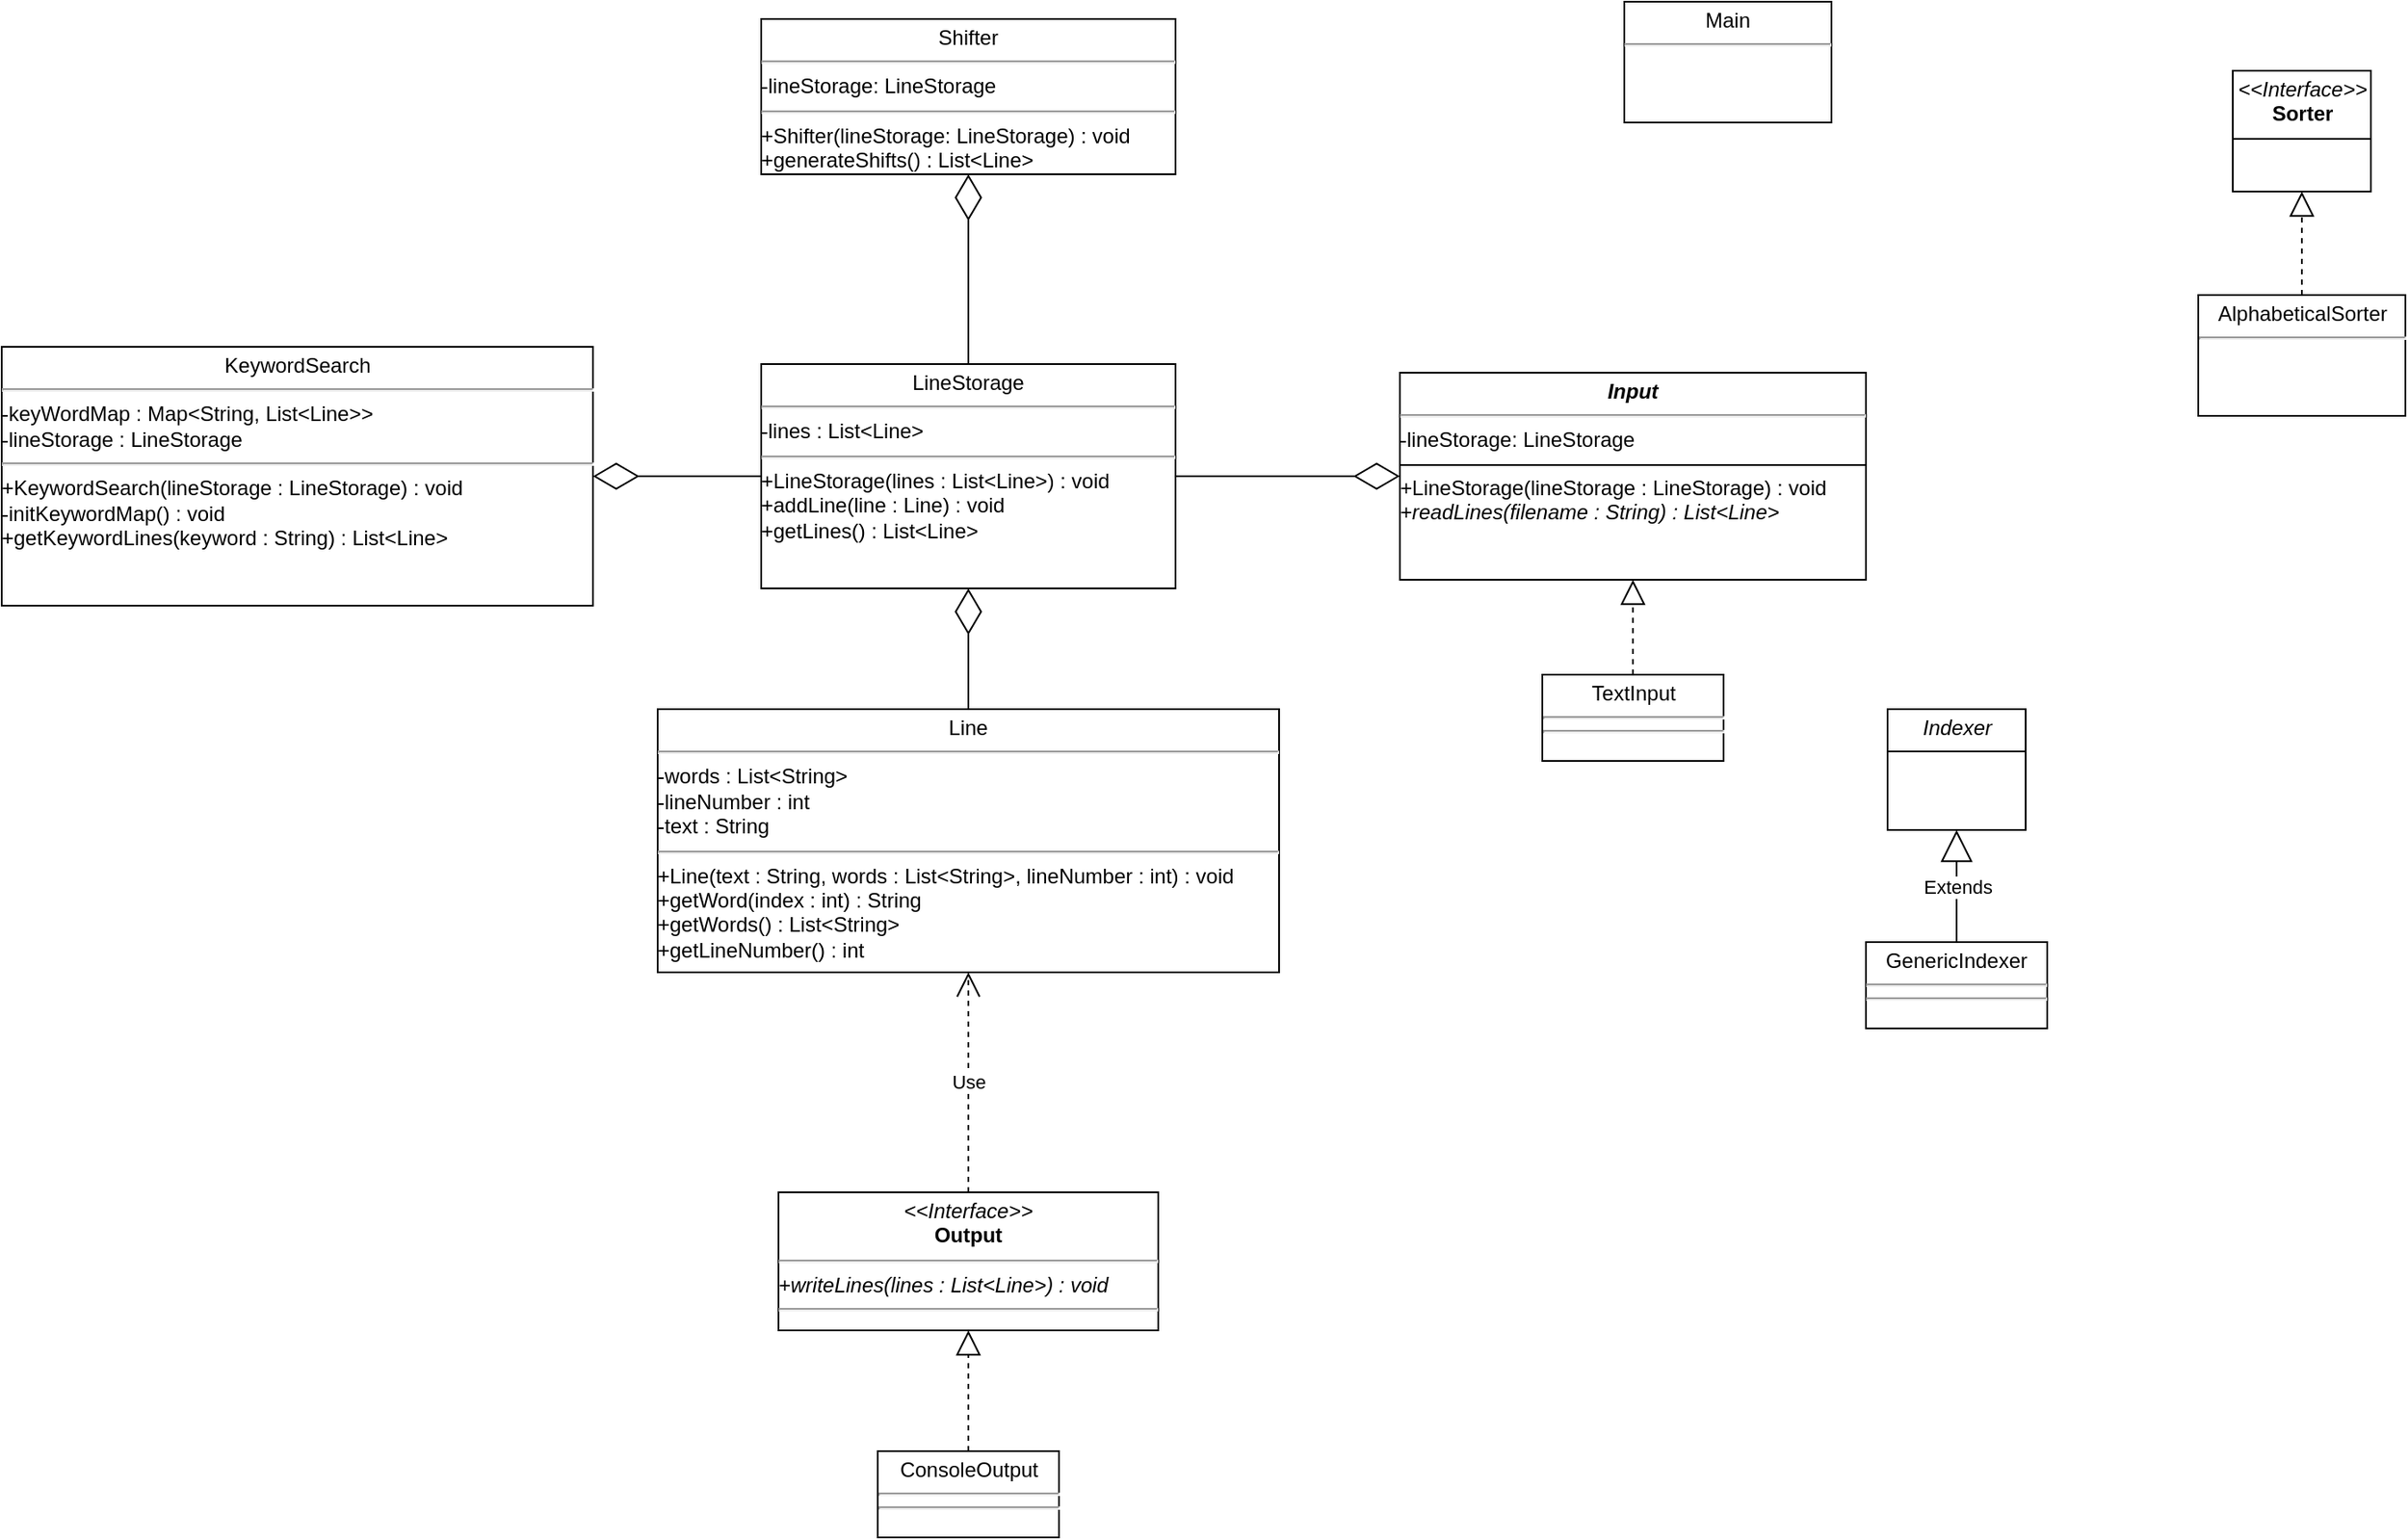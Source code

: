 <mxfile version="27.1.6">
  <diagram name="Page-1" id="6JbigkQtD5oib6Z55_C1">
    <mxGraphModel dx="3895" dy="1205" grid="1" gridSize="10" guides="1" tooltips="1" connect="1" arrows="1" fold="1" page="1" pageScale="1" pageWidth="2000" pageHeight="2000" math="0" shadow="0">
      <root>
        <mxCell id="0" />
        <mxCell id="1" parent="0" />
        <mxCell id="k9HfRmUis4oXZjniWQAY-6" value="&lt;p style=&quot;margin:0px;margin-top:4px;text-align:center;&quot;&gt;&lt;b&gt;&lt;i&gt;Input&lt;/i&gt;&lt;/b&gt;&lt;/p&gt;&lt;hr&gt;-lineStorage: LineStorage&lt;br&gt;&lt;hr size=&quot;1&quot; style=&quot;border-style:solid;&quot;&gt;&lt;i&gt;+&lt;/i&gt;LineStorage(lineStorage : LineStorage) : void&lt;br&gt;&lt;div&gt;&lt;i&gt;+readLines(filename : String) : List&amp;lt;Line&amp;gt;&lt;/i&gt;&lt;div&gt;&lt;br&gt;&lt;/div&gt;&lt;/div&gt;" style="verticalAlign=top;align=left;overflow=fill;html=1;whiteSpace=wrap;" parent="1" vertex="1">
          <mxGeometry x="700" y="475" width="270" height="120" as="geometry" />
        </mxCell>
        <mxCell id="k9HfRmUis4oXZjniWQAY-8" value="&lt;p style=&quot;margin:0px;margin-top:4px;text-align:center;&quot;&gt;&lt;i&gt;&amp;lt;&amp;lt;Interface&amp;gt;&amp;gt;&lt;/i&gt;&lt;br&gt;&lt;b&gt;Output&lt;/b&gt;&lt;/p&gt;&lt;hr&gt;&lt;i&gt;+writeLines(lines : List&amp;lt;Line&amp;gt;) : void&lt;br&gt;&lt;/i&gt;&lt;hr&gt;&lt;div&gt;&lt;br&gt;&lt;/div&gt;" style="verticalAlign=top;align=left;overflow=fill;html=1;whiteSpace=wrap;" parent="1" vertex="1">
          <mxGeometry x="340" y="950" width="220" height="80" as="geometry" />
        </mxCell>
        <mxCell id="k9HfRmUis4oXZjniWQAY-9" value="&lt;p style=&quot;margin:0px;margin-top:4px;text-align:center;&quot;&gt;TextInput&lt;/p&gt;&lt;hr&gt;&lt;hr&gt;" style="verticalAlign=top;align=left;overflow=fill;html=1;whiteSpace=wrap;" parent="1" vertex="1">
          <mxGeometry x="782.5" y="650" width="105" height="50" as="geometry" />
        </mxCell>
        <mxCell id="k9HfRmUis4oXZjniWQAY-11" value="" style="endArrow=block;dashed=1;endFill=0;endSize=12;html=1;rounded=0;exitX=0.5;exitY=0;exitDx=0;exitDy=0;entryX=0.5;entryY=1;entryDx=0;entryDy=0;" parent="1" source="k9HfRmUis4oXZjniWQAY-9" target="k9HfRmUis4oXZjniWQAY-6" edge="1">
          <mxGeometry width="160" relative="1" as="geometry">
            <mxPoint x="805" y="750" as="sourcePoint" />
            <mxPoint x="965" y="750" as="targetPoint" />
          </mxGeometry>
        </mxCell>
        <mxCell id="k9HfRmUis4oXZjniWQAY-12" value="&lt;p style=&quot;margin:0px;margin-top:4px;text-align:center;&quot;&gt;ConsoleOutput&lt;/p&gt;&lt;hr&gt;&lt;hr&gt;" style="verticalAlign=top;align=left;overflow=fill;html=1;whiteSpace=wrap;" parent="1" vertex="1">
          <mxGeometry x="397.5" y="1100" width="105" height="50" as="geometry" />
        </mxCell>
        <mxCell id="k9HfRmUis4oXZjniWQAY-15" value="&lt;p style=&quot;margin:0px;margin-top:4px;text-align:center;&quot;&gt;&lt;i&gt;&amp;lt;&amp;lt;Interface&amp;gt;&amp;gt;&lt;/i&gt;&lt;br&gt;&lt;b&gt;Sorter&lt;/b&gt;&lt;/p&gt;&lt;hr size=&quot;1&quot; style=&quot;border-style:solid;&quot;&gt;" style="verticalAlign=top;align=left;overflow=fill;html=1;whiteSpace=wrap;" parent="1" vertex="1">
          <mxGeometry x="1182.5" y="300" width="80" height="70" as="geometry" />
        </mxCell>
        <mxCell id="k9HfRmUis4oXZjniWQAY-16" value="&lt;p style=&quot;margin:0px;margin-top:4px;text-align:center;&quot;&gt;AlphabeticalSorter&lt;/p&gt;&lt;hr&gt;" style="verticalAlign=top;align=left;overflow=fill;html=1;whiteSpace=wrap;" parent="1" vertex="1">
          <mxGeometry x="1162.5" y="430" width="120" height="70" as="geometry" />
        </mxCell>
        <mxCell id="k9HfRmUis4oXZjniWQAY-17" value="" style="endArrow=block;dashed=1;endFill=0;endSize=12;html=1;rounded=0;exitX=0.5;exitY=0;exitDx=0;exitDy=0;entryX=0.5;entryY=1;entryDx=0;entryDy=0;" parent="1" source="k9HfRmUis4oXZjniWQAY-16" target="k9HfRmUis4oXZjniWQAY-15" edge="1">
          <mxGeometry width="160" relative="1" as="geometry">
            <mxPoint x="972.5" y="440" as="sourcePoint" />
            <mxPoint x="922.5" y="390" as="targetPoint" />
            <Array as="points" />
          </mxGeometry>
        </mxCell>
        <mxCell id="k9HfRmUis4oXZjniWQAY-18" value="&lt;p style=&quot;margin:0px;margin-top:4px;text-align:center;&quot;&gt;Shifter&lt;/p&gt;&lt;hr&gt;-lineStorage: LineStorage&lt;hr&gt;+Shifter(lineStorage: LineStorage) : void&lt;br&gt;&lt;div&gt;+generateShifts() : List&amp;lt;Line&amp;gt;&lt;/div&gt;" style="verticalAlign=top;align=left;overflow=fill;html=1;whiteSpace=wrap;" parent="1" vertex="1">
          <mxGeometry x="330" y="270" width="240" height="90" as="geometry" />
        </mxCell>
        <mxCell id="k9HfRmUis4oXZjniWQAY-20" value="&lt;p style=&quot;margin:0px;margin-top:4px;text-align:center;&quot;&gt;KeywordSearch&lt;/p&gt;&lt;hr&gt;-keyWordMap : Map&amp;lt;String, List&amp;lt;Line&amp;gt;&amp;gt;&lt;div&gt;&lt;span style=&quot;background-color: transparent; color: light-dark(rgb(0, 0, 0), rgb(255, 255, 255));&quot;&gt;-lineStorage : LineStorage&lt;/span&gt;&lt;/div&gt;&lt;div&gt;&lt;hr&gt;+KeywordSearch(lineStorage : LineStorage) : void&lt;/div&gt;&lt;div&gt;-initKeywordMap() : void&lt;/div&gt;&lt;div&gt;+getKeywordLines(keyword : String) : List&amp;lt;Line&amp;gt;&lt;/div&gt;" style="verticalAlign=top;align=left;overflow=fill;html=1;whiteSpace=wrap;" parent="1" vertex="1">
          <mxGeometry x="-110" y="460" width="342.5" height="150" as="geometry" />
        </mxCell>
        <mxCell id="k9HfRmUis4oXZjniWQAY-21" value="&lt;p style=&quot;margin:0px;margin-top:4px;text-align:center;&quot;&gt;LineStorage&lt;/p&gt;&lt;hr&gt;-lines : List&amp;lt;Line&amp;gt;&lt;br&gt;&lt;hr&gt;+LineStorage(lines : List&amp;lt;Line&amp;gt;) : void&lt;div&gt;+addLine(line : Line) : void&lt;br&gt;&lt;div&gt;+getLines() : List&amp;lt;Line&amp;gt;&lt;/div&gt;&lt;div&gt;&lt;div&gt;&lt;br&gt;&lt;/div&gt;&lt;/div&gt;&lt;/div&gt;" style="verticalAlign=top;align=left;overflow=fill;html=1;whiteSpace=wrap;" parent="1" vertex="1">
          <mxGeometry x="330" y="470" width="240" height="130" as="geometry" />
        </mxCell>
        <mxCell id="k9HfRmUis4oXZjniWQAY-27" value="" style="endArrow=block;dashed=1;endFill=0;endSize=12;html=1;rounded=0;exitX=0.5;exitY=0;exitDx=0;exitDy=0;entryX=0.5;entryY=1;entryDx=0;entryDy=0;" parent="1" source="k9HfRmUis4oXZjniWQAY-12" target="k9HfRmUis4oXZjniWQAY-8" edge="1">
          <mxGeometry width="160" relative="1" as="geometry">
            <mxPoint x="500" y="930" as="sourcePoint" />
            <mxPoint x="660" y="930" as="targetPoint" />
          </mxGeometry>
        </mxCell>
        <mxCell id="k9HfRmUis4oXZjniWQAY-28" value="&lt;p style=&quot;margin:0px;margin-top:4px;text-align:center;&quot;&gt;Main&lt;/p&gt;&lt;hr&gt;" style="verticalAlign=top;align=left;overflow=fill;html=1;whiteSpace=wrap;" parent="1" vertex="1">
          <mxGeometry x="830" y="260" width="120" height="70" as="geometry" />
        </mxCell>
        <mxCell id="JFAIEYtNB2LarUCZhCXe-1" value="&lt;p style=&quot;margin:0px;margin-top:4px;text-align:center;&quot;&gt;&lt;i style=&quot;&quot;&gt;Indexer&lt;/i&gt;&lt;/p&gt;&lt;hr size=&quot;1&quot; style=&quot;border-style:solid;&quot;&gt;" style="verticalAlign=top;align=left;overflow=fill;html=1;whiteSpace=wrap;" parent="1" vertex="1">
          <mxGeometry x="982.5" y="670" width="80" height="70" as="geometry" />
        </mxCell>
        <mxCell id="JFAIEYtNB2LarUCZhCXe-3" value="&lt;p style=&quot;margin:0px;margin-top:4px;text-align:center;&quot;&gt;GenericIndexer&lt;/p&gt;&lt;hr&gt;&lt;hr&gt;" style="verticalAlign=top;align=left;overflow=fill;html=1;whiteSpace=wrap;" parent="1" vertex="1">
          <mxGeometry x="970" y="805" width="105" height="50" as="geometry" />
        </mxCell>
        <mxCell id="JFAIEYtNB2LarUCZhCXe-5" value="Extends" style="endArrow=block;endSize=16;endFill=0;html=1;rounded=0;exitX=0.5;exitY=0;exitDx=0;exitDy=0;entryX=0.5;entryY=1;entryDx=0;entryDy=0;" parent="1" source="JFAIEYtNB2LarUCZhCXe-3" target="JFAIEYtNB2LarUCZhCXe-1" edge="1">
          <mxGeometry width="160" relative="1" as="geometry">
            <mxPoint x="992.5" y="775" as="sourcePoint" />
            <mxPoint x="1152.5" y="775" as="targetPoint" />
          </mxGeometry>
        </mxCell>
        <mxCell id="JFAIEYtNB2LarUCZhCXe-6" value="&lt;p style=&quot;margin:0px;margin-top:4px;text-align:center;&quot;&gt;Line&lt;/p&gt;&lt;hr&gt;-words : List&amp;lt;String&amp;gt;&lt;div&gt;-lineNumber : int&lt;/div&gt;&lt;div&gt;-text : String&lt;/div&gt;&lt;div&gt;&lt;div&gt;&lt;hr&gt;+Line(text : String, words : List&amp;lt;String&amp;gt;, lineNumber : int) : void&lt;/div&gt;&lt;/div&gt;&lt;div&gt;+getWord(index : int) : String&lt;/div&gt;&lt;div&gt;+getWords() : List&amp;lt;String&amp;gt;&lt;/div&gt;&lt;div&gt;+getLineNumber() : int&lt;/div&gt;" style="verticalAlign=top;align=left;overflow=fill;html=1;whiteSpace=wrap;" parent="1" vertex="1">
          <mxGeometry x="270" y="670" width="360" height="152.5" as="geometry" />
        </mxCell>
        <mxCell id="JFAIEYtNB2LarUCZhCXe-7" value="" style="endArrow=diamondThin;endFill=0;endSize=24;html=1;rounded=0;exitX=0.5;exitY=0;exitDx=0;exitDy=0;entryX=0.5;entryY=1;entryDx=0;entryDy=0;" parent="1" source="JFAIEYtNB2LarUCZhCXe-6" target="k9HfRmUis4oXZjniWQAY-21" edge="1">
          <mxGeometry width="160" relative="1" as="geometry">
            <mxPoint x="660" y="560" as="sourcePoint" />
            <mxPoint x="820" y="560" as="targetPoint" />
          </mxGeometry>
        </mxCell>
        <mxCell id="rZ3ON5Htc5HRTa7LvLeY-1" value="Use" style="endArrow=open;endSize=12;dashed=1;html=1;rounded=0;exitX=0.5;exitY=0;exitDx=0;exitDy=0;entryX=0.5;entryY=1;entryDx=0;entryDy=0;" edge="1" parent="1" source="k9HfRmUis4oXZjniWQAY-8" target="JFAIEYtNB2LarUCZhCXe-6">
          <mxGeometry width="160" relative="1" as="geometry">
            <mxPoint x="700" y="800" as="sourcePoint" />
            <mxPoint x="860" y="800" as="targetPoint" />
          </mxGeometry>
        </mxCell>
        <mxCell id="rZ3ON5Htc5HRTa7LvLeY-7" value="" style="endArrow=diamondThin;endFill=0;endSize=24;html=1;rounded=0;exitX=0.5;exitY=0;exitDx=0;exitDy=0;entryX=0.5;entryY=1;entryDx=0;entryDy=0;" edge="1" parent="1" source="k9HfRmUis4oXZjniWQAY-21" target="k9HfRmUis4oXZjniWQAY-18">
          <mxGeometry width="160" relative="1" as="geometry">
            <mxPoint x="449.29" y="460" as="sourcePoint" />
            <mxPoint x="449.29" y="390" as="targetPoint" />
          </mxGeometry>
        </mxCell>
        <mxCell id="rZ3ON5Htc5HRTa7LvLeY-8" value="" style="endArrow=diamondThin;endFill=0;endSize=24;html=1;rounded=0;exitX=1;exitY=0.5;exitDx=0;exitDy=0;entryX=0;entryY=0.5;entryDx=0;entryDy=0;" edge="1" parent="1" source="k9HfRmUis4oXZjniWQAY-21" target="k9HfRmUis4oXZjniWQAY-6">
          <mxGeometry width="160" relative="1" as="geometry">
            <mxPoint x="630" y="540" as="sourcePoint" />
            <mxPoint x="630" y="430" as="targetPoint" />
          </mxGeometry>
        </mxCell>
        <mxCell id="rZ3ON5Htc5HRTa7LvLeY-9" value="" style="endArrow=diamondThin;endFill=0;endSize=24;html=1;rounded=0;entryX=1;entryY=0.5;entryDx=0;entryDy=0;exitX=0;exitY=0.5;exitDx=0;exitDy=0;" edge="1" parent="1" source="k9HfRmUis4oXZjniWQAY-21" target="k9HfRmUis4oXZjniWQAY-20">
          <mxGeometry width="160" relative="1" as="geometry">
            <mxPoint x="170" y="534.29" as="sourcePoint" />
            <mxPoint x="330" y="534.29" as="targetPoint" />
          </mxGeometry>
        </mxCell>
      </root>
    </mxGraphModel>
  </diagram>
</mxfile>
